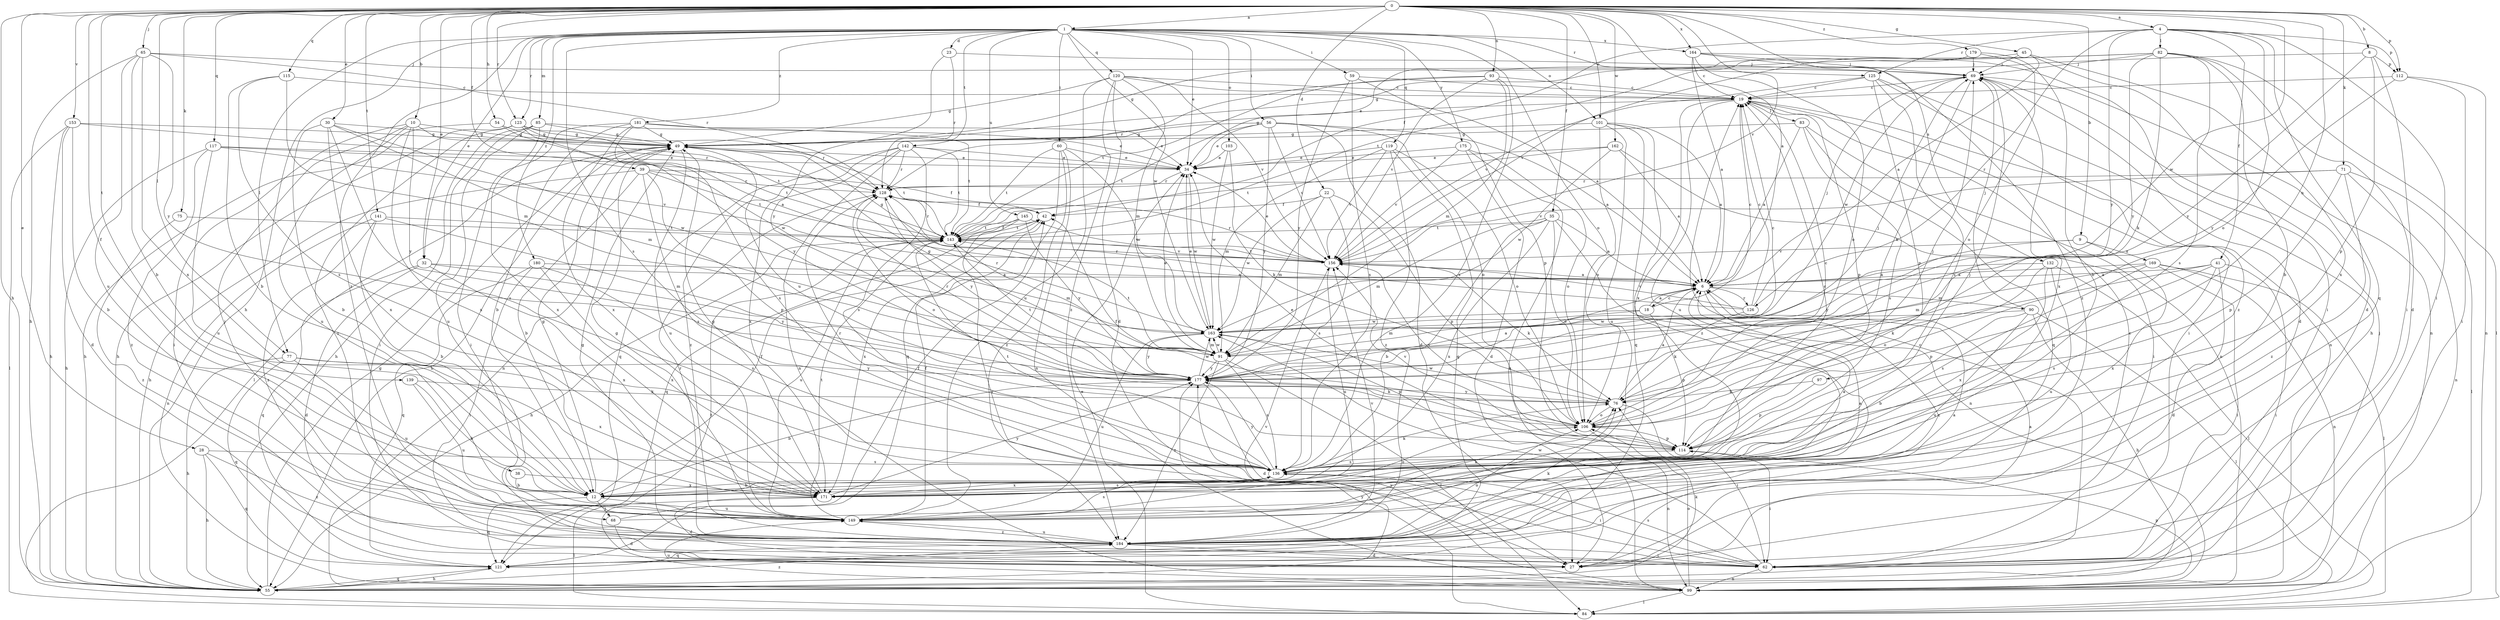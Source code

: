 strict digraph  {
0;
1;
4;
6;
8;
9;
10;
12;
18;
19;
22;
23;
27;
28;
30;
32;
34;
35;
38;
39;
41;
42;
45;
49;
54;
55;
56;
59;
60;
62;
65;
68;
69;
71;
75;
76;
77;
82;
83;
84;
85;
90;
91;
93;
97;
99;
101;
103;
106;
112;
114;
115;
117;
119;
120;
121;
123;
125;
126;
128;
132;
136;
139;
141;
142;
143;
145;
149;
153;
156;
162;
163;
164;
169;
171;
175;
177;
179;
180;
181;
184;
0 -> 1  [label=a];
0 -> 4  [label=a];
0 -> 6  [label=a];
0 -> 8  [label=b];
0 -> 9  [label=b];
0 -> 10  [label=b];
0 -> 22  [label=d];
0 -> 28  [label=e];
0 -> 30  [label=e];
0 -> 32  [label=e];
0 -> 35  [label=f];
0 -> 38  [label=f];
0 -> 39  [label=f];
0 -> 45  [label=g];
0 -> 54  [label=h];
0 -> 55  [label=h];
0 -> 65  [label=j];
0 -> 71  [label=k];
0 -> 75  [label=k];
0 -> 77  [label=l];
0 -> 93  [label=n];
0 -> 97  [label=n];
0 -> 101  [label=o];
0 -> 112  [label=p];
0 -> 115  [label=q];
0 -> 117  [label=q];
0 -> 123  [label=r];
0 -> 132  [label=s];
0 -> 139  [label=t];
0 -> 141  [label=t];
0 -> 153  [label=v];
0 -> 156  [label=v];
0 -> 162  [label=w];
0 -> 163  [label=w];
0 -> 164  [label=x];
0 -> 179  [label=z];
1 -> 23  [label=d];
1 -> 32  [label=e];
1 -> 34  [label=e];
1 -> 55  [label=h];
1 -> 56  [label=i];
1 -> 59  [label=i];
1 -> 60  [label=i];
1 -> 77  [label=l];
1 -> 85  [label=m];
1 -> 101  [label=o];
1 -> 103  [label=o];
1 -> 106  [label=o];
1 -> 119  [label=q];
1 -> 120  [label=q];
1 -> 123  [label=r];
1 -> 125  [label=r];
1 -> 136  [label=s];
1 -> 142  [label=t];
1 -> 145  [label=u];
1 -> 163  [label=w];
1 -> 164  [label=x];
1 -> 175  [label=y];
1 -> 180  [label=z];
1 -> 181  [label=z];
1 -> 184  [label=z];
4 -> 41  [label=f];
4 -> 42  [label=f];
4 -> 62  [label=i];
4 -> 82  [label=l];
4 -> 106  [label=o];
4 -> 112  [label=p];
4 -> 121  [label=q];
4 -> 125  [label=r];
4 -> 126  [label=r];
4 -> 177  [label=y];
6 -> 18  [label=c];
6 -> 90  [label=m];
6 -> 126  [label=r];
6 -> 184  [label=z];
8 -> 27  [label=d];
8 -> 49  [label=g];
8 -> 112  [label=p];
8 -> 114  [label=p];
8 -> 177  [label=y];
9 -> 156  [label=v];
9 -> 169  [label=x];
9 -> 171  [label=x];
9 -> 177  [label=y];
10 -> 49  [label=g];
10 -> 62  [label=i];
10 -> 68  [label=j];
10 -> 143  [label=t];
10 -> 149  [label=u];
10 -> 171  [label=x];
10 -> 177  [label=y];
12 -> 6  [label=a];
12 -> 42  [label=f];
12 -> 49  [label=g];
12 -> 68  [label=j];
12 -> 121  [label=q];
12 -> 149  [label=u];
18 -> 6  [label=a];
18 -> 19  [label=c];
18 -> 91  [label=m];
18 -> 114  [label=p];
18 -> 163  [label=w];
19 -> 49  [label=g];
19 -> 62  [label=i];
19 -> 83  [label=l];
19 -> 99  [label=n];
19 -> 114  [label=p];
19 -> 149  [label=u];
19 -> 171  [label=x];
22 -> 42  [label=f];
22 -> 91  [label=m];
22 -> 114  [label=p];
22 -> 136  [label=s];
22 -> 163  [label=w];
23 -> 69  [label=j];
23 -> 128  [label=r];
23 -> 177  [label=y];
27 -> 6  [label=a];
27 -> 19  [label=c];
28 -> 55  [label=h];
28 -> 121  [label=q];
28 -> 136  [label=s];
28 -> 184  [label=z];
30 -> 12  [label=b];
30 -> 49  [label=g];
30 -> 91  [label=m];
30 -> 136  [label=s];
30 -> 163  [label=w];
30 -> 171  [label=x];
32 -> 6  [label=a];
32 -> 27  [label=d];
32 -> 121  [label=q];
32 -> 171  [label=x];
32 -> 177  [label=y];
34 -> 128  [label=r];
34 -> 163  [label=w];
35 -> 6  [label=a];
35 -> 12  [label=b];
35 -> 91  [label=m];
35 -> 99  [label=n];
35 -> 106  [label=o];
35 -> 143  [label=t];
35 -> 171  [label=x];
38 -> 12  [label=b];
38 -> 171  [label=x];
39 -> 12  [label=b];
39 -> 42  [label=f];
39 -> 55  [label=h];
39 -> 114  [label=p];
39 -> 128  [label=r];
39 -> 136  [label=s];
39 -> 143  [label=t];
41 -> 6  [label=a];
41 -> 27  [label=d];
41 -> 62  [label=i];
41 -> 76  [label=k];
41 -> 114  [label=p];
41 -> 136  [label=s];
42 -> 143  [label=t];
42 -> 171  [label=x];
45 -> 6  [label=a];
45 -> 27  [label=d];
45 -> 69  [label=j];
45 -> 156  [label=v];
45 -> 171  [label=x];
49 -> 34  [label=e];
49 -> 55  [label=h];
49 -> 84  [label=l];
49 -> 99  [label=n];
49 -> 143  [label=t];
49 -> 149  [label=u];
54 -> 49  [label=g];
54 -> 55  [label=h];
54 -> 163  [label=w];
55 -> 19  [label=c];
55 -> 49  [label=g];
55 -> 69  [label=j];
55 -> 76  [label=k];
55 -> 121  [label=q];
55 -> 156  [label=v];
55 -> 184  [label=z];
56 -> 6  [label=a];
56 -> 27  [label=d];
56 -> 34  [label=e];
56 -> 49  [label=g];
56 -> 106  [label=o];
56 -> 143  [label=t];
56 -> 156  [label=v];
56 -> 177  [label=y];
59 -> 19  [label=c];
59 -> 114  [label=p];
59 -> 136  [label=s];
59 -> 177  [label=y];
60 -> 34  [label=e];
60 -> 99  [label=n];
60 -> 121  [label=q];
60 -> 143  [label=t];
60 -> 163  [label=w];
60 -> 184  [label=z];
62 -> 99  [label=n];
62 -> 136  [label=s];
62 -> 163  [label=w];
65 -> 12  [label=b];
65 -> 55  [label=h];
65 -> 69  [label=j];
65 -> 128  [label=r];
65 -> 149  [label=u];
65 -> 171  [label=x];
65 -> 177  [label=y];
68 -> 6  [label=a];
68 -> 27  [label=d];
68 -> 42  [label=f];
69 -> 19  [label=c];
69 -> 27  [label=d];
69 -> 76  [label=k];
69 -> 99  [label=n];
69 -> 163  [label=w];
69 -> 171  [label=x];
71 -> 84  [label=l];
71 -> 99  [label=n];
71 -> 114  [label=p];
71 -> 128  [label=r];
71 -> 156  [label=v];
71 -> 184  [label=z];
75 -> 143  [label=t];
75 -> 184  [label=z];
76 -> 6  [label=a];
76 -> 62  [label=i];
76 -> 106  [label=o];
76 -> 163  [label=w];
76 -> 177  [label=y];
77 -> 55  [label=h];
77 -> 121  [label=q];
77 -> 149  [label=u];
77 -> 171  [label=x];
77 -> 177  [label=y];
82 -> 12  [label=b];
82 -> 34  [label=e];
82 -> 49  [label=g];
82 -> 62  [label=i];
82 -> 69  [label=j];
82 -> 76  [label=k];
82 -> 84  [label=l];
82 -> 136  [label=s];
82 -> 177  [label=y];
83 -> 6  [label=a];
83 -> 49  [label=g];
83 -> 99  [label=n];
83 -> 121  [label=q];
83 -> 136  [label=s];
84 -> 34  [label=e];
84 -> 177  [label=y];
85 -> 34  [label=e];
85 -> 49  [label=g];
85 -> 55  [label=h];
85 -> 62  [label=i];
85 -> 149  [label=u];
85 -> 171  [label=x];
90 -> 12  [label=b];
90 -> 55  [label=h];
90 -> 69  [label=j];
90 -> 84  [label=l];
90 -> 149  [label=u];
90 -> 163  [label=w];
91 -> 19  [label=c];
91 -> 34  [label=e];
91 -> 49  [label=g];
91 -> 84  [label=l];
91 -> 136  [label=s];
91 -> 143  [label=t];
91 -> 163  [label=w];
91 -> 177  [label=y];
91 -> 184  [label=z];
93 -> 19  [label=c];
93 -> 91  [label=m];
93 -> 128  [label=r];
93 -> 136  [label=s];
93 -> 143  [label=t];
93 -> 156  [label=v];
97 -> 76  [label=k];
97 -> 114  [label=p];
99 -> 84  [label=l];
99 -> 106  [label=o];
99 -> 114  [label=p];
99 -> 143  [label=t];
99 -> 149  [label=u];
99 -> 177  [label=y];
101 -> 6  [label=a];
101 -> 49  [label=g];
101 -> 106  [label=o];
101 -> 121  [label=q];
101 -> 149  [label=u];
101 -> 184  [label=z];
103 -> 34  [label=e];
103 -> 76  [label=k];
103 -> 163  [label=w];
106 -> 19  [label=c];
106 -> 42  [label=f];
106 -> 69  [label=j];
106 -> 99  [label=n];
106 -> 114  [label=p];
106 -> 156  [label=v];
106 -> 49  [label=u];
112 -> 19  [label=c];
112 -> 62  [label=i];
112 -> 99  [label=n];
112 -> 177  [label=y];
114 -> 34  [label=e];
114 -> 62  [label=i];
114 -> 136  [label=s];
114 -> 156  [label=v];
115 -> 12  [label=b];
115 -> 19  [label=c];
115 -> 91  [label=m];
115 -> 136  [label=s];
117 -> 34  [label=e];
117 -> 55  [label=h];
117 -> 143  [label=t];
117 -> 149  [label=u];
117 -> 156  [label=v];
117 -> 184  [label=z];
119 -> 34  [label=e];
119 -> 91  [label=m];
119 -> 106  [label=o];
119 -> 121  [label=q];
119 -> 156  [label=v];
119 -> 184  [label=z];
120 -> 6  [label=a];
120 -> 19  [label=c];
120 -> 27  [label=d];
120 -> 49  [label=g];
120 -> 91  [label=m];
120 -> 149  [label=u];
120 -> 156  [label=v];
120 -> 184  [label=z];
121 -> 55  [label=h];
123 -> 6  [label=a];
123 -> 49  [label=g];
123 -> 55  [label=h];
123 -> 128  [label=r];
123 -> 177  [label=y];
123 -> 184  [label=z];
125 -> 19  [label=c];
125 -> 55  [label=h];
125 -> 114  [label=p];
125 -> 136  [label=s];
125 -> 156  [label=v];
125 -> 184  [label=z];
126 -> 19  [label=c];
126 -> 69  [label=j];
126 -> 76  [label=k];
126 -> 128  [label=r];
126 -> 156  [label=v];
128 -> 42  [label=f];
128 -> 106  [label=o];
128 -> 177  [label=y];
132 -> 6  [label=a];
132 -> 84  [label=l];
132 -> 106  [label=o];
132 -> 149  [label=u];
132 -> 171  [label=x];
136 -> 12  [label=b];
136 -> 19  [label=c];
136 -> 62  [label=i];
136 -> 69  [label=j];
136 -> 76  [label=k];
136 -> 128  [label=r];
136 -> 143  [label=t];
136 -> 171  [label=x];
136 -> 177  [label=y];
139 -> 12  [label=b];
139 -> 76  [label=k];
139 -> 149  [label=u];
141 -> 12  [label=b];
141 -> 91  [label=m];
141 -> 99  [label=n];
141 -> 143  [label=t];
141 -> 184  [label=z];
142 -> 34  [label=e];
142 -> 99  [label=n];
142 -> 121  [label=q];
142 -> 128  [label=r];
142 -> 136  [label=s];
142 -> 143  [label=t];
142 -> 171  [label=x];
142 -> 184  [label=z];
143 -> 42  [label=f];
143 -> 55  [label=h];
143 -> 91  [label=m];
143 -> 128  [label=r];
143 -> 149  [label=u];
143 -> 156  [label=v];
145 -> 62  [label=i];
145 -> 121  [label=q];
145 -> 143  [label=t];
145 -> 156  [label=v];
145 -> 177  [label=y];
149 -> 42  [label=f];
149 -> 49  [label=g];
149 -> 76  [label=k];
149 -> 136  [label=s];
149 -> 143  [label=t];
149 -> 184  [label=z];
153 -> 12  [label=b];
153 -> 27  [label=d];
153 -> 49  [label=g];
153 -> 55  [label=h];
153 -> 84  [label=l];
153 -> 128  [label=r];
156 -> 6  [label=a];
156 -> 34  [label=e];
156 -> 49  [label=g];
156 -> 76  [label=k];
156 -> 128  [label=r];
156 -> 143  [label=t];
156 -> 149  [label=u];
162 -> 6  [label=a];
162 -> 34  [label=e];
162 -> 62  [label=i];
162 -> 143  [label=t];
162 -> 163  [label=w];
163 -> 34  [label=e];
163 -> 91  [label=m];
163 -> 114  [label=p];
163 -> 128  [label=r];
163 -> 149  [label=u];
163 -> 177  [label=y];
164 -> 6  [label=a];
164 -> 19  [label=c];
164 -> 62  [label=i];
164 -> 69  [label=j];
164 -> 106  [label=o];
164 -> 184  [label=z];
169 -> 6  [label=a];
169 -> 62  [label=i];
169 -> 84  [label=l];
169 -> 91  [label=m];
169 -> 99  [label=n];
169 -> 136  [label=s];
171 -> 27  [label=d];
171 -> 49  [label=g];
171 -> 84  [label=l];
171 -> 106  [label=o];
171 -> 136  [label=s];
171 -> 177  [label=y];
175 -> 27  [label=d];
175 -> 34  [label=e];
175 -> 99  [label=n];
175 -> 106  [label=o];
175 -> 156  [label=v];
177 -> 6  [label=a];
177 -> 12  [label=b];
177 -> 27  [label=d];
177 -> 69  [label=j];
177 -> 76  [label=k];
177 -> 128  [label=r];
177 -> 143  [label=t];
177 -> 163  [label=w];
179 -> 12  [label=b];
179 -> 69  [label=j];
179 -> 106  [label=o];
179 -> 143  [label=t];
180 -> 6  [label=a];
180 -> 62  [label=i];
180 -> 121  [label=q];
180 -> 136  [label=s];
180 -> 171  [label=x];
181 -> 12  [label=b];
181 -> 34  [label=e];
181 -> 49  [label=g];
181 -> 62  [label=i];
181 -> 136  [label=s];
181 -> 143  [label=t];
181 -> 171  [label=x];
184 -> 6  [label=a];
184 -> 27  [label=d];
184 -> 49  [label=g];
184 -> 62  [label=i];
184 -> 76  [label=k];
184 -> 106  [label=o];
184 -> 121  [label=q];
184 -> 128  [label=r];
184 -> 149  [label=u];
184 -> 156  [label=v];
}
